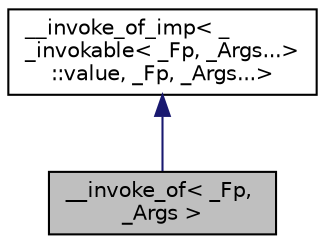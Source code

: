 digraph "__invoke_of&lt; _Fp, _Args &gt;"
{
  edge [fontname="Helvetica",fontsize="10",labelfontname="Helvetica",labelfontsize="10"];
  node [fontname="Helvetica",fontsize="10",shape=record];
  Node1 [label="__invoke_of\< _Fp, \l_Args \>",height=0.2,width=0.4,color="black", fillcolor="grey75", style="filled" fontcolor="black"];
  Node2 -> Node1 [dir="back",color="midnightblue",fontsize="10",style="solid",fontname="Helvetica"];
  Node2 [label="__invoke_of_imp\< _\l_invokable\< _Fp, _Args...\>\l::value, _Fp, _Args...\>",height=0.2,width=0.4,color="black", fillcolor="white", style="filled",URL="$struct____invoke__of__imp.xhtml"];
}

